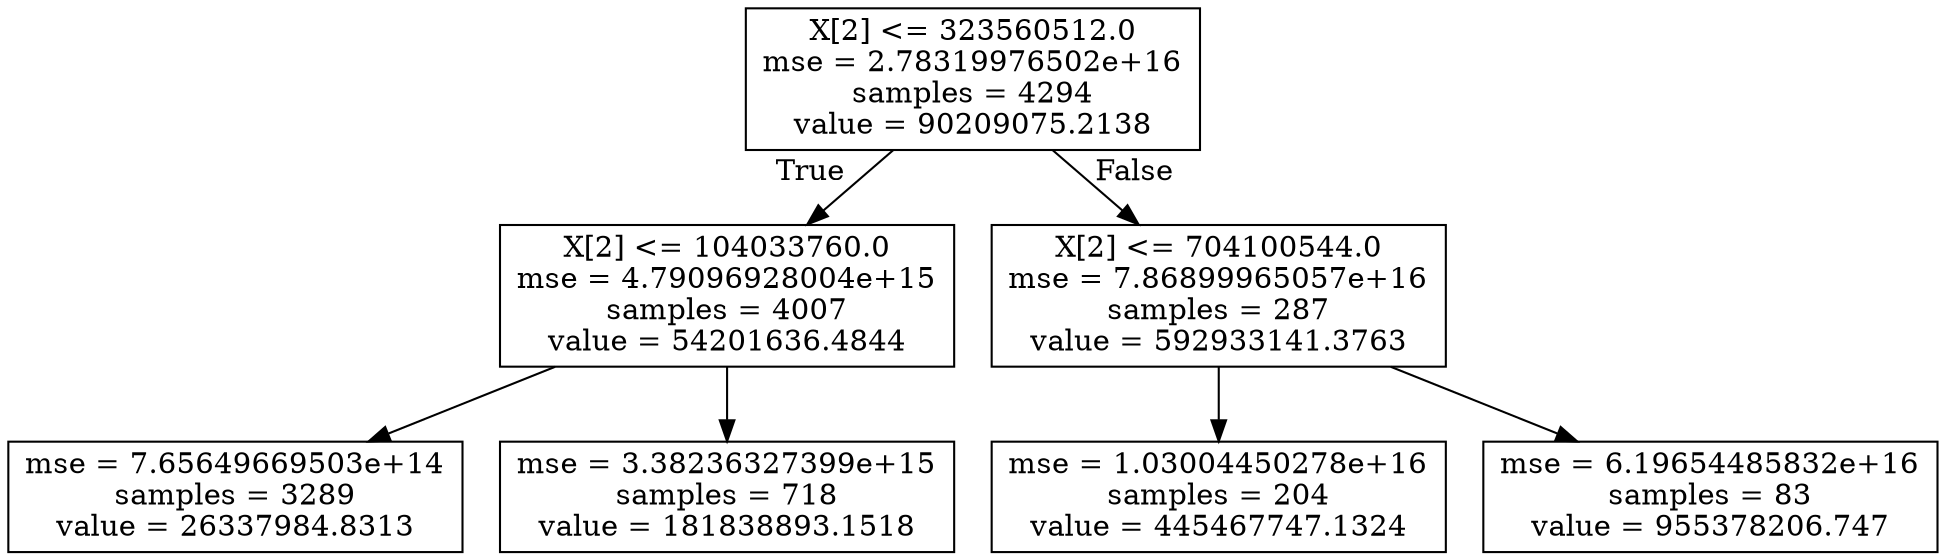digraph Tree {
node [shape=box] ;
0 [label="X[2] <= 323560512.0\nmse = 2.78319976502e+16\nsamples = 4294\nvalue = 90209075.2138"] ;
1 [label="X[2] <= 104033760.0\nmse = 4.79096928004e+15\nsamples = 4007\nvalue = 54201636.4844"] ;
0 -> 1 [labeldistance=2.5, labelangle=45, headlabel="True"] ;
2 [label="mse = 7.65649669503e+14\nsamples = 3289\nvalue = 26337984.8313"] ;
1 -> 2 ;
3 [label="mse = 3.38236327399e+15\nsamples = 718\nvalue = 181838893.1518"] ;
1 -> 3 ;
4 [label="X[2] <= 704100544.0\nmse = 7.86899965057e+16\nsamples = 287\nvalue = 592933141.3763"] ;
0 -> 4 [labeldistance=2.5, labelangle=-45, headlabel="False"] ;
5 [label="mse = 1.03004450278e+16\nsamples = 204\nvalue = 445467747.1324"] ;
4 -> 5 ;
6 [label="mse = 6.19654485832e+16\nsamples = 83\nvalue = 955378206.747"] ;
4 -> 6 ;
}